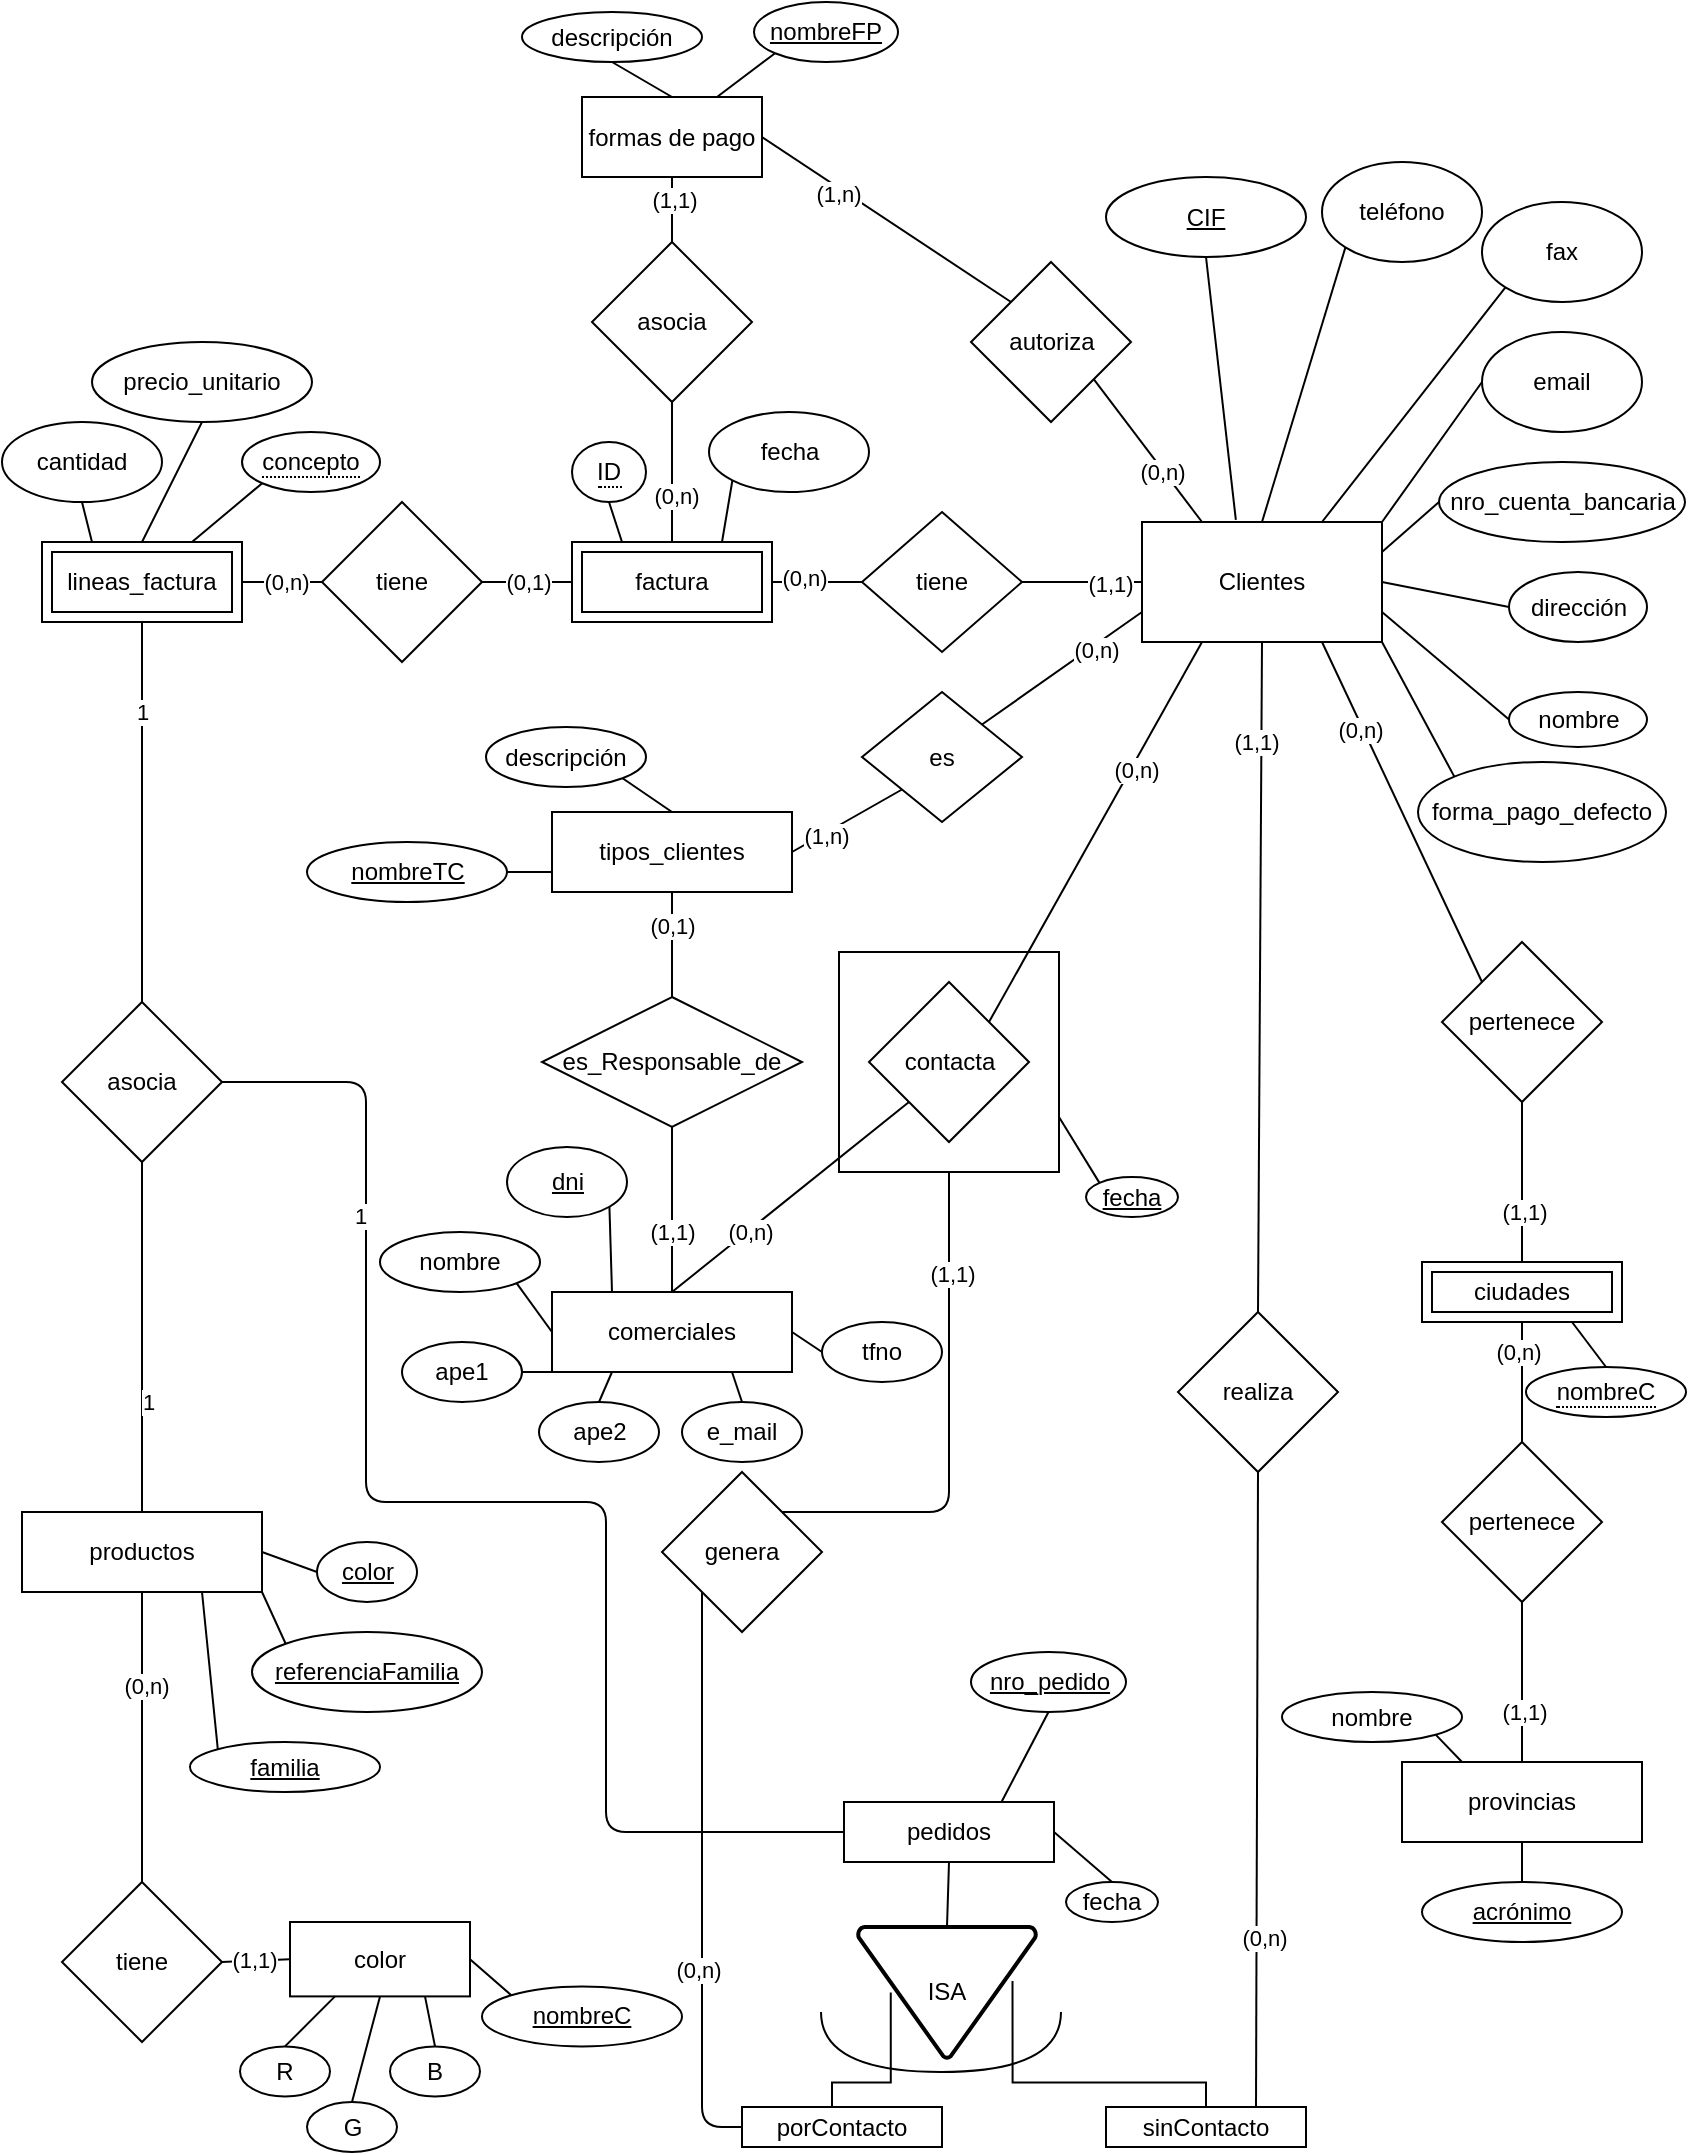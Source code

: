 <mxfile pages="2">
    <diagram id="R2lEEEUBdFMjLlhIrx00" name="Page-1">
        <mxGraphModel dx="339" dy="284" grid="1" gridSize="10" guides="1" tooltips="1" connect="1" arrows="1" fold="1" page="1" pageScale="1" pageWidth="850" pageHeight="1100" math="0" shadow="0" extFonts="Permanent Marker^https://fonts.googleapis.com/css?family=Permanent+Marker">
            <root>
                <mxCell id="0"/>
                <mxCell id="1" parent="0"/>
                <mxCell id="2" value="color" style="rounded=0;whiteSpace=wrap;html=1;" parent="1" vertex="1">
                    <mxGeometry x="152" y="970" width="90" height="37.2" as="geometry"/>
                </mxCell>
                <mxCell id="4" value="comerciales" style="rounded=0;whiteSpace=wrap;html=1;" parent="1" vertex="1">
                    <mxGeometry x="283" y="655" width="120" height="40" as="geometry"/>
                </mxCell>
                <mxCell id="5" value="productos" style="rounded=0;whiteSpace=wrap;html=1;" parent="1" vertex="1">
                    <mxGeometry x="18" y="765" width="120" height="40" as="geometry"/>
                </mxCell>
                <mxCell id="6" value="provincias" style="rounded=0;whiteSpace=wrap;html=1;" parent="1" vertex="1">
                    <mxGeometry x="708" y="890" width="120" height="40" as="geometry"/>
                </mxCell>
                <mxCell id="8" value="formas de pago" style="rounded=0;whiteSpace=wrap;html=1;" parent="1" vertex="1">
                    <mxGeometry x="298" y="57.5" width="90" height="40" as="geometry"/>
                </mxCell>
                <mxCell id="10" value="Clientes" style="rounded=0;whiteSpace=wrap;html=1;" parent="1" vertex="1">
                    <mxGeometry x="578" y="270" width="120" height="60" as="geometry"/>
                </mxCell>
                <mxCell id="11" value="teléfono&lt;span style=&quot;color: rgba(0, 0, 0, 0); font-family: monospace; font-size: 0px; text-align: start;&quot;&gt;%3CmxGraphModel%3E%3Croot%3E%3CmxCell%20id%3D%220%22%2F%3E%3CmxCell%20id%3D%221%22%20parent%3D%220%22%2F%3E%3CmxCell%20id%3D%222%22%20value%3D%22%22%20style%3D%22ellipse%3BwhiteSpace%3Dwrap%3Bhtml%3D1%3B%22%20vertex%3D%221%22%20parent%3D%221%22%3E%3CmxGeometry%20x%3D%22530%22%20y%3D%22220%22%20width%3D%22120%22%20height%3D%2280%22%20as%3D%22geometry%22%2F%3E%3C%2FmxCell%3E%3C%2Froot%3E%3C%2FmxGraphModel%3E&lt;/span&gt;&lt;span style=&quot;color: rgba(0, 0, 0, 0); font-family: monospace; font-size: 0px; text-align: start;&quot;&gt;%3CmxGraphModel%3E%3Croot%3E%3CmxCell%20id%3D%220%22%2F%3E%3CmxCell%20id%3D%221%22%20parent%3D%220%22%2F%3E%3CmxCell%20id%3D%222%22%20value%3D%22%22%20style%3D%22ellipse%3BwhiteSpace%3Dwrap%3Bhtml%3D1%3B%22%20vertex%3D%221%22%20parent%3D%221%22%3E%3CmxGeometry%20x%3D%22530%22%20y%3D%22220%22%20width%3D%22120%22%20height%3D%2280%22%20as%3D%22geometry%22%2F%3E%3C%2FmxCell%3E%3C%2Froot%3E%3C%2FmxGraphModel%3E&lt;/span&gt;" style="ellipse;whiteSpace=wrap;html=1;" parent="1" vertex="1">
                    <mxGeometry x="668" y="90" width="80" height="50" as="geometry"/>
                </mxCell>
                <mxCell id="12" value="dirección" style="ellipse;whiteSpace=wrap;html=1;" parent="1" vertex="1">
                    <mxGeometry x="761.5" y="295" width="69" height="35" as="geometry"/>
                </mxCell>
                <mxCell id="14" value="nombre" style="ellipse;whiteSpace=wrap;html=1;" parent="1" vertex="1">
                    <mxGeometry x="761.5" y="355" width="69" height="27.5" as="geometry"/>
                </mxCell>
                <mxCell id="16" value="email" style="ellipse;whiteSpace=wrap;html=1;" parent="1" vertex="1">
                    <mxGeometry x="748" y="175" width="80" height="50" as="geometry"/>
                </mxCell>
                <mxCell id="17" value="fax" style="ellipse;whiteSpace=wrap;html=1;" parent="1" vertex="1">
                    <mxGeometry x="748" y="110" width="80" height="50" as="geometry"/>
                </mxCell>
                <mxCell id="18" value="nro_cuenta_bancaria" style="ellipse;whiteSpace=wrap;html=1;" parent="1" vertex="1">
                    <mxGeometry x="726.5" y="240" width="123" height="40" as="geometry"/>
                </mxCell>
                <mxCell id="21" value="fecha" style="ellipse;whiteSpace=wrap;html=1;" parent="1" vertex="1">
                    <mxGeometry x="361.5" y="215" width="80" height="40" as="geometry"/>
                </mxCell>
                <mxCell id="22" value="tiene" style="rhombus;whiteSpace=wrap;html=1;" parent="1" vertex="1">
                    <mxGeometry x="438" y="265" width="80" height="70" as="geometry"/>
                </mxCell>
                <mxCell id="23" value="pertenece" style="rhombus;whiteSpace=wrap;html=1;" parent="1" vertex="1">
                    <mxGeometry x="728" y="480" width="80" height="80" as="geometry"/>
                </mxCell>
                <mxCell id="24" value="autoriza" style="rhombus;whiteSpace=wrap;html=1;" parent="1" vertex="1">
                    <mxGeometry x="492.5" y="140" width="80" height="80" as="geometry"/>
                </mxCell>
                <mxCell id="25" value="" style="endArrow=none;html=1;entryX=0.25;entryY=0;entryDx=0;entryDy=0;exitX=0.768;exitY=0.733;exitDx=0;exitDy=0;exitPerimeter=0;" parent="1" source="24" target="10" edge="1">
                    <mxGeometry width="50" height="50" relative="1" as="geometry">
                        <mxPoint x="558" y="390" as="sourcePoint"/>
                        <mxPoint x="608" y="340" as="targetPoint"/>
                    </mxGeometry>
                </mxCell>
                <mxCell id="33" value="(0,n)" style="edgeLabel;html=1;align=center;verticalAlign=middle;resizable=0;points=[];" parent="25" vertex="1" connectable="0">
                    <mxGeometry x="0.281" y="-1" relative="1" as="geometry">
                        <mxPoint as="offset"/>
                    </mxGeometry>
                </mxCell>
                <mxCell id="26" value="" style="endArrow=none;html=1;entryX=0.75;entryY=1;entryDx=0;entryDy=0;exitX=0;exitY=0;exitDx=0;exitDy=0;" parent="1" source="23" target="10" edge="1">
                    <mxGeometry width="50" height="50" relative="1" as="geometry">
                        <mxPoint x="598" y="390" as="sourcePoint"/>
                        <mxPoint x="648" y="340" as="targetPoint"/>
                    </mxGeometry>
                </mxCell>
                <mxCell id="35" value="(0,n)" style="edgeLabel;html=1;align=center;verticalAlign=middle;resizable=0;points=[];" parent="26" vertex="1" connectable="0">
                    <mxGeometry x="0.496" y="2" relative="1" as="geometry">
                        <mxPoint as="offset"/>
                    </mxGeometry>
                </mxCell>
                <mxCell id="27" value="" style="endArrow=none;html=1;entryX=0.5;entryY=1;entryDx=0;entryDy=0;exitX=0.5;exitY=0;exitDx=0;exitDy=0;" parent="1" source="132" target="23" edge="1">
                    <mxGeometry width="50" height="50" relative="1" as="geometry">
                        <mxPoint x="768" y="655" as="sourcePoint"/>
                        <mxPoint x="778" y="545" as="targetPoint"/>
                    </mxGeometry>
                </mxCell>
                <mxCell id="36" value="(1,1)" style="edgeLabel;html=1;align=center;verticalAlign=middle;resizable=0;points=[];" parent="27" vertex="1" connectable="0">
                    <mxGeometry x="-0.357" y="-1" relative="1" as="geometry">
                        <mxPoint as="offset"/>
                    </mxGeometry>
                </mxCell>
                <mxCell id="28" value="" style="endArrow=none;html=1;entryX=0;entryY=0;entryDx=0;entryDy=0;exitX=1;exitY=0.5;exitDx=0;exitDy=0;" parent="1" source="8" target="24" edge="1">
                    <mxGeometry width="50" height="50" relative="1" as="geometry">
                        <mxPoint x="442" y="72.5" as="sourcePoint"/>
                        <mxPoint x="474.5" y="92.5" as="targetPoint"/>
                    </mxGeometry>
                </mxCell>
                <mxCell id="34" value="(1,n)" style="edgeLabel;html=1;align=center;verticalAlign=middle;resizable=0;points=[];" parent="28" vertex="1" connectable="0">
                    <mxGeometry x="-0.371" y="-3" relative="1" as="geometry">
                        <mxPoint as="offset"/>
                    </mxGeometry>
                </mxCell>
                <mxCell id="29" value="" style="endArrow=none;html=1;entryX=0;entryY=0.5;entryDx=0;entryDy=0;exitX=1;exitY=0.5;exitDx=0;exitDy=0;" parent="1" source="22" target="10" edge="1">
                    <mxGeometry width="50" height="50" relative="1" as="geometry">
                        <mxPoint x="508" y="340.0" as="sourcePoint"/>
                        <mxPoint x="568" y="290" as="targetPoint"/>
                        <Array as="points"/>
                    </mxGeometry>
                </mxCell>
                <mxCell id="31" value="(1,1)" style="edgeLabel;html=1;align=center;verticalAlign=middle;resizable=0;points=[];" parent="29" vertex="1" connectable="0">
                    <mxGeometry x="0.467" y="-1" relative="1" as="geometry">
                        <mxPoint as="offset"/>
                    </mxGeometry>
                </mxCell>
                <mxCell id="30" value="" style="endArrow=none;html=1;entryX=0;entryY=0.5;entryDx=0;entryDy=0;exitX=1;exitY=0.5;exitDx=0;exitDy=0;" parent="1" source="178" target="22" edge="1">
                    <mxGeometry width="50" height="50" relative="1" as="geometry">
                        <mxPoint x="398.0" y="300" as="sourcePoint"/>
                        <mxPoint x="513" y="380" as="targetPoint"/>
                    </mxGeometry>
                </mxCell>
                <mxCell id="32" value="(0,n)" style="edgeLabel;html=1;align=center;verticalAlign=middle;resizable=0;points=[];" parent="30" vertex="1" connectable="0">
                    <mxGeometry x="-0.3" y="2" relative="1" as="geometry">
                        <mxPoint as="offset"/>
                    </mxGeometry>
                </mxCell>
                <mxCell id="37" value="lineas_factura" style="shape=ext;margin=3;double=1;whiteSpace=wrap;html=1;align=center;" parent="1" vertex="1">
                    <mxGeometry x="28" y="280" width="100" height="40" as="geometry"/>
                </mxCell>
                <mxCell id="38" value="cantidad" style="ellipse;whiteSpace=wrap;html=1;" parent="1" vertex="1">
                    <mxGeometry x="8" y="220" width="80" height="40" as="geometry"/>
                </mxCell>
                <mxCell id="39" value="precio_unitario" style="ellipse;whiteSpace=wrap;html=1;" parent="1" vertex="1">
                    <mxGeometry x="53" y="180" width="110" height="40" as="geometry"/>
                </mxCell>
                <mxCell id="42" value="tiene" style="rhombus;whiteSpace=wrap;html=1;" parent="1" vertex="1">
                    <mxGeometry x="168" y="260" width="80" height="80" as="geometry"/>
                </mxCell>
                <mxCell id="43" value="" style="endArrow=none;html=1;entryX=0;entryY=0.5;entryDx=0;entryDy=0;exitX=1;exitY=0.5;exitDx=0;exitDy=0;" parent="1" source="42" target="178" edge="1">
                    <mxGeometry width="50" height="50" relative="1" as="geometry">
                        <mxPoint x="188" y="370" as="sourcePoint"/>
                        <mxPoint x="278" y="300" as="targetPoint"/>
                    </mxGeometry>
                </mxCell>
                <mxCell id="45" value="(0,1)" style="edgeLabel;html=1;align=center;verticalAlign=middle;resizable=0;points=[];" parent="43" vertex="1" connectable="0">
                    <mxGeometry x="0.569" relative="1" as="geometry">
                        <mxPoint x="-13" as="offset"/>
                    </mxGeometry>
                </mxCell>
                <mxCell id="47" value="asocia" style="rhombus;whiteSpace=wrap;html=1;" parent="1" vertex="1">
                    <mxGeometry x="38" y="510" width="80" height="80" as="geometry"/>
                </mxCell>
                <mxCell id="48" value="" style="endArrow=none;html=1;entryX=0.5;entryY=1;entryDx=0;entryDy=0;exitX=0.5;exitY=0;exitDx=0;exitDy=0;" parent="1" source="5" target="47" edge="1">
                    <mxGeometry width="50" height="50" relative="1" as="geometry">
                        <mxPoint x="138" y="785" as="sourcePoint"/>
                        <mxPoint x="188" y="735" as="targetPoint"/>
                    </mxGeometry>
                </mxCell>
                <mxCell id="50" value="1" style="edgeLabel;html=1;align=center;verticalAlign=middle;resizable=0;points=[];" parent="48" vertex="1" connectable="0">
                    <mxGeometry x="-0.371" y="-3" relative="1" as="geometry">
                        <mxPoint as="offset"/>
                    </mxGeometry>
                </mxCell>
                <mxCell id="49" value="" style="endArrow=none;html=1;entryX=0.5;entryY=1;entryDx=0;entryDy=0;exitX=0.5;exitY=0;exitDx=0;exitDy=0;" parent="1" source="47" target="37" edge="1">
                    <mxGeometry width="50" height="50" relative="1" as="geometry">
                        <mxPoint x="88" y="540" as="sourcePoint"/>
                        <mxPoint x="88" y="470" as="targetPoint"/>
                    </mxGeometry>
                </mxCell>
                <mxCell id="51" value="1" style="edgeLabel;html=1;align=center;verticalAlign=middle;resizable=0;points=[];" parent="49" vertex="1" connectable="0">
                    <mxGeometry x="0.533" relative="1" as="geometry">
                        <mxPoint as="offset"/>
                    </mxGeometry>
                </mxCell>
                <mxCell id="53" value="nombreFP" style="ellipse;whiteSpace=wrap;html=1;align=center;fontStyle=4;" parent="1" vertex="1">
                    <mxGeometry x="384" y="10" width="72" height="30" as="geometry"/>
                </mxCell>
                <mxCell id="54" value="CIF" style="ellipse;whiteSpace=wrap;html=1;align=center;fontStyle=4;" parent="1" vertex="1">
                    <mxGeometry x="560" y="97.5" width="100" height="40" as="geometry"/>
                </mxCell>
                <mxCell id="56" value="descripción" style="ellipse;whiteSpace=wrap;html=1;" parent="1" vertex="1">
                    <mxGeometry x="268" y="15" width="90" height="25" as="geometry"/>
                </mxCell>
                <mxCell id="57" value="tipos_clientes" style="rounded=0;whiteSpace=wrap;html=1;" parent="1" vertex="1">
                    <mxGeometry x="283" y="415" width="120" height="40" as="geometry"/>
                </mxCell>
                <mxCell id="58" value="nombreTC" style="ellipse;whiteSpace=wrap;html=1;align=center;fontStyle=4;" parent="1" vertex="1">
                    <mxGeometry x="160.5" y="430" width="100" height="30" as="geometry"/>
                </mxCell>
                <mxCell id="59" value="descripción" style="ellipse;whiteSpace=wrap;html=1;" parent="1" vertex="1">
                    <mxGeometry x="250" y="372.5" width="80" height="30" as="geometry"/>
                </mxCell>
                <mxCell id="60" value="" style="endArrow=none;html=1;entryX=0;entryY=0.75;entryDx=0;entryDy=0;exitX=1;exitY=0;exitDx=0;exitDy=0;" parent="1" source="61" target="10" edge="1">
                    <mxGeometry width="50" height="50" relative="1" as="geometry">
                        <mxPoint x="478" y="360" as="sourcePoint"/>
                        <mxPoint x="428" y="390" as="targetPoint"/>
                    </mxGeometry>
                </mxCell>
                <mxCell id="63" value="(0,n)" style="edgeLabel;html=1;align=center;verticalAlign=middle;resizable=0;points=[];" parent="60" vertex="1" connectable="0">
                    <mxGeometry x="0.384" y="-2" relative="1" as="geometry">
                        <mxPoint as="offset"/>
                    </mxGeometry>
                </mxCell>
                <mxCell id="61" value="es" style="rhombus;whiteSpace=wrap;html=1;" parent="1" vertex="1">
                    <mxGeometry x="438" y="355" width="80" height="65" as="geometry"/>
                </mxCell>
                <mxCell id="62" value="" style="endArrow=none;html=1;entryX=0;entryY=1;entryDx=0;entryDy=0;exitX=1;exitY=0.5;exitDx=0;exitDy=0;" parent="1" source="57" target="61" edge="1">
                    <mxGeometry width="50" height="50" relative="1" as="geometry">
                        <mxPoint x="348" y="480" as="sourcePoint"/>
                        <mxPoint x="398" y="430" as="targetPoint"/>
                    </mxGeometry>
                </mxCell>
                <mxCell id="64" value="(1,n)" style="edgeLabel;html=1;align=center;verticalAlign=middle;resizable=0;points=[];" parent="62" vertex="1" connectable="0">
                    <mxGeometry x="-0.411" y="-1" relative="1" as="geometry">
                        <mxPoint as="offset"/>
                    </mxGeometry>
                </mxCell>
                <mxCell id="65" value="acrónimo" style="ellipse;whiteSpace=wrap;html=1;align=center;fontStyle=4;" parent="1" vertex="1">
                    <mxGeometry x="718" y="950" width="100" height="30" as="geometry"/>
                </mxCell>
                <mxCell id="66" value="nombre" style="ellipse;whiteSpace=wrap;html=1;" parent="1" vertex="1">
                    <mxGeometry x="648" y="855" width="90" height="25" as="geometry"/>
                </mxCell>
                <mxCell id="68" value="nombreC" style="ellipse;whiteSpace=wrap;html=1;align=center;fontStyle=4;" parent="1" vertex="1">
                    <mxGeometry x="248" y="1002.2" width="100" height="30" as="geometry"/>
                </mxCell>
                <mxCell id="69" value="R" style="ellipse;whiteSpace=wrap;html=1;" parent="1" vertex="1">
                    <mxGeometry x="127" y="1032.2" width="45" height="25" as="geometry"/>
                </mxCell>
                <mxCell id="71" value="G" style="ellipse;whiteSpace=wrap;html=1;" parent="1" vertex="1">
                    <mxGeometry x="160.5" y="1060" width="45" height="25" as="geometry"/>
                </mxCell>
                <mxCell id="72" value="B" style="ellipse;whiteSpace=wrap;html=1;" parent="1" vertex="1">
                    <mxGeometry x="202" y="1032.2" width="45" height="25" as="geometry"/>
                </mxCell>
                <mxCell id="74" value="tiene" style="rhombus;whiteSpace=wrap;html=1;" parent="1" vertex="1">
                    <mxGeometry x="38" y="950" width="80" height="80" as="geometry"/>
                </mxCell>
                <mxCell id="75" value="" style="endArrow=none;html=1;entryX=0.5;entryY=1;entryDx=0;entryDy=0;exitX=0.5;exitY=0;exitDx=0;exitDy=0;" parent="1" source="74" target="5" edge="1">
                    <mxGeometry width="50" height="50" relative="1" as="geometry">
                        <mxPoint x="108" y="875" as="sourcePoint"/>
                        <mxPoint x="158" y="825" as="targetPoint"/>
                    </mxGeometry>
                </mxCell>
                <mxCell id="78" value="(0,n)" style="edgeLabel;html=1;align=center;verticalAlign=middle;resizable=0;points=[];" parent="75" vertex="1" connectable="0">
                    <mxGeometry x="0.362" y="-2" relative="1" as="geometry">
                        <mxPoint as="offset"/>
                    </mxGeometry>
                </mxCell>
                <mxCell id="76" value="" style="endArrow=none;html=1;entryX=1;entryY=0.5;entryDx=0;entryDy=0;exitX=0;exitY=0.5;exitDx=0;exitDy=0;" parent="1" source="2" target="74" edge="1">
                    <mxGeometry width="50" height="50" relative="1" as="geometry">
                        <mxPoint x="158" y="1050" as="sourcePoint"/>
                        <mxPoint x="208" y="1000" as="targetPoint"/>
                    </mxGeometry>
                </mxCell>
                <mxCell id="77" value="(1,1)" style="edgeLabel;html=1;align=center;verticalAlign=middle;resizable=0;points=[];" parent="76" vertex="1" connectable="0">
                    <mxGeometry x="-0.44" y="-2" relative="1" as="geometry">
                        <mxPoint x="-9" y="2" as="offset"/>
                    </mxGeometry>
                </mxCell>
                <mxCell id="79" value="referenciaFamilia" style="ellipse;whiteSpace=wrap;html=1;align=center;fontStyle=4;" parent="1" vertex="1">
                    <mxGeometry x="133" y="825" width="115" height="40" as="geometry"/>
                </mxCell>
                <mxCell id="80" value="pertenece" style="rhombus;whiteSpace=wrap;html=1;" parent="1" vertex="1">
                    <mxGeometry x="728" y="730" width="80" height="80" as="geometry"/>
                </mxCell>
                <mxCell id="81" value="" style="endArrow=none;html=1;entryX=0.5;entryY=1;entryDx=0;entryDy=0;exitX=0.5;exitY=0;exitDx=0;exitDy=0;" parent="1" source="80" target="132" edge="1">
                    <mxGeometry width="50" height="50" relative="1" as="geometry">
                        <mxPoint x="843" y="700.0" as="sourcePoint"/>
                        <mxPoint x="768" y="680" as="targetPoint"/>
                    </mxGeometry>
                </mxCell>
                <mxCell id="82" value="(0,n)" style="edgeLabel;html=1;align=center;verticalAlign=middle;resizable=0;points=[];" parent="81" vertex="1" connectable="0">
                    <mxGeometry x="0.496" y="2" relative="1" as="geometry">
                        <mxPoint as="offset"/>
                    </mxGeometry>
                </mxCell>
                <mxCell id="83" value="" style="endArrow=none;html=1;entryX=0.5;entryY=1;entryDx=0;entryDy=0;" parent="1" source="6" target="80" edge="1">
                    <mxGeometry width="50" height="50" relative="1" as="geometry">
                        <mxPoint x="768" y="870" as="sourcePoint"/>
                        <mxPoint x="832.17" y="705" as="targetPoint"/>
                    </mxGeometry>
                </mxCell>
                <mxCell id="84" value="(1,1)" style="edgeLabel;html=1;align=center;verticalAlign=middle;resizable=0;points=[];" parent="83" vertex="1" connectable="0">
                    <mxGeometry x="-0.357" y="-1" relative="1" as="geometry">
                        <mxPoint as="offset"/>
                    </mxGeometry>
                </mxCell>
                <mxCell id="88" value="familia" style="ellipse;whiteSpace=wrap;html=1;align=center;fontStyle=4;" parent="1" vertex="1">
                    <mxGeometry x="102" y="880" width="95" height="25" as="geometry"/>
                </mxCell>
                <mxCell id="89" value="color" style="ellipse;whiteSpace=wrap;html=1;align=center;fontStyle=4;" parent="1" vertex="1">
                    <mxGeometry x="165.5" y="780" width="50" height="30" as="geometry"/>
                </mxCell>
                <mxCell id="92" value="contacta" style="rhombus;whiteSpace=wrap;html=1;" parent="1" vertex="1">
                    <mxGeometry x="441.5" y="500" width="80" height="80" as="geometry"/>
                </mxCell>
                <mxCell id="93" value="" style="endArrow=none;html=1;entryX=0.25;entryY=1;entryDx=0;entryDy=0;exitX=1;exitY=0;exitDx=0;exitDy=0;" parent="1" source="92" target="10" edge="1">
                    <mxGeometry width="50" height="50" relative="1" as="geometry">
                        <mxPoint x="568" y="420" as="sourcePoint"/>
                        <mxPoint x="548" y="480" as="targetPoint"/>
                    </mxGeometry>
                </mxCell>
                <mxCell id="97" value="(0,n)" style="edgeLabel;html=1;align=center;verticalAlign=middle;resizable=0;points=[];" parent="93" vertex="1" connectable="0">
                    <mxGeometry x="0.334" y="-2" relative="1" as="geometry">
                        <mxPoint as="offset"/>
                    </mxGeometry>
                </mxCell>
                <mxCell id="96" value="" style="endArrow=none;html=1;entryX=0;entryY=1;entryDx=0;entryDy=0;exitX=0.5;exitY=0;exitDx=0;exitDy=0;" parent="1" source="4" target="92" edge="1">
                    <mxGeometry width="50" height="50" relative="1" as="geometry">
                        <mxPoint x="398" y="770" as="sourcePoint"/>
                        <mxPoint x="433" y="720" as="targetPoint"/>
                    </mxGeometry>
                </mxCell>
                <mxCell id="99" value="(0,n)" style="edgeLabel;html=1;align=center;verticalAlign=middle;resizable=0;points=[];" parent="96" vertex="1" connectable="0">
                    <mxGeometry x="-0.357" y="-2" relative="1" as="geometry">
                        <mxPoint x="-1" y="-1" as="offset"/>
                    </mxGeometry>
                </mxCell>
                <mxCell id="100" value="dni" style="ellipse;whiteSpace=wrap;html=1;align=center;fontStyle=4;" parent="1" vertex="1">
                    <mxGeometry x="260.5" y="582.5" width="60" height="35" as="geometry"/>
                </mxCell>
                <mxCell id="103" value="ape1" style="ellipse;whiteSpace=wrap;html=1;" parent="1" vertex="1">
                    <mxGeometry x="208" y="680" width="60" height="30" as="geometry"/>
                </mxCell>
                <mxCell id="104" value="nombre" style="ellipse;whiteSpace=wrap;html=1;" parent="1" vertex="1">
                    <mxGeometry x="197" y="625" width="80" height="30" as="geometry"/>
                </mxCell>
                <mxCell id="105" value="ape2" style="ellipse;whiteSpace=wrap;html=1;" parent="1" vertex="1">
                    <mxGeometry x="276.5" y="710" width="60" height="30" as="geometry"/>
                </mxCell>
                <mxCell id="106" value="tfno" style="ellipse;whiteSpace=wrap;html=1;" parent="1" vertex="1">
                    <mxGeometry x="418" y="670" width="60" height="30" as="geometry"/>
                </mxCell>
                <mxCell id="108" value="e_mail" style="ellipse;whiteSpace=wrap;html=1;" parent="1" vertex="1">
                    <mxGeometry x="348" y="710" width="60" height="30" as="geometry"/>
                </mxCell>
                <mxCell id="113" value="es_Responsable_de" style="rhombus;whiteSpace=wrap;html=1;" parent="1" vertex="1">
                    <mxGeometry x="278" y="507.5" width="130" height="65" as="geometry"/>
                </mxCell>
                <mxCell id="114" value="" style="endArrow=none;html=1;entryX=0.5;entryY=1;entryDx=0;entryDy=0;exitX=0.5;exitY=0;exitDx=0;exitDy=0;" parent="1" source="113" target="57" edge="1">
                    <mxGeometry width="50" height="50" relative="1" as="geometry">
                        <mxPoint x="448" y="530" as="sourcePoint"/>
                        <mxPoint x="498" y="480" as="targetPoint"/>
                    </mxGeometry>
                </mxCell>
                <mxCell id="116" value="(0,1)" style="edgeLabel;html=1;align=center;verticalAlign=middle;resizable=0;points=[];" parent="114" vertex="1" connectable="0">
                    <mxGeometry x="0.378" relative="1" as="geometry">
                        <mxPoint as="offset"/>
                    </mxGeometry>
                </mxCell>
                <mxCell id="115" value="" style="endArrow=none;html=1;entryX=0.5;entryY=1;entryDx=0;entryDy=0;exitX=0.5;exitY=0;exitDx=0;exitDy=0;" parent="1" source="4" target="113" edge="1">
                    <mxGeometry width="50" height="50" relative="1" as="geometry">
                        <mxPoint x="373" y="517.5" as="sourcePoint"/>
                        <mxPoint x="373" y="470.0" as="targetPoint"/>
                    </mxGeometry>
                </mxCell>
                <mxCell id="117" value="(1,1)" style="edgeLabel;html=1;align=center;verticalAlign=middle;resizable=0;points=[];" parent="115" vertex="1" connectable="0">
                    <mxGeometry x="-0.467" y="-1" relative="1" as="geometry">
                        <mxPoint x="-1" y="-8" as="offset"/>
                    </mxGeometry>
                </mxCell>
                <mxCell id="118" value="pedidos" style="rounded=0;whiteSpace=wrap;html=1;" parent="1" vertex="1">
                    <mxGeometry x="429" y="910" width="105" height="30" as="geometry"/>
                </mxCell>
                <mxCell id="119" value="ISA" style="strokeWidth=2;html=1;shape=mxgraph.flowchart.merge_or_storage;whiteSpace=wrap;" parent="1" vertex="1">
                    <mxGeometry x="436" y="972.5" width="89" height="65.5" as="geometry"/>
                </mxCell>
                <mxCell id="120" value="porContacto" style="rounded=0;whiteSpace=wrap;html=1;" parent="1" vertex="1">
                    <mxGeometry x="378" y="1062.5" width="100" height="20" as="geometry"/>
                </mxCell>
                <mxCell id="121" value="sinContacto" style="rounded=0;whiteSpace=wrap;html=1;" parent="1" vertex="1">
                    <mxGeometry x="560" y="1062.5" width="100" height="20" as="geometry"/>
                </mxCell>
                <mxCell id="122" value="" style="endArrow=none;html=1;rounded=0;fontSize=12;startSize=8;endSize=8;entryX=0.184;entryY=0.5;entryDx=0;entryDy=0;entryPerimeter=0;exitX=0.45;exitY=0;exitDx=0;exitDy=0;exitPerimeter=0;edgeStyle=orthogonalEdgeStyle;" parent="1" source="120" target="119" edge="1">
                    <mxGeometry width="50" height="50" relative="1" as="geometry">
                        <mxPoint x="900" y="972.5" as="sourcePoint"/>
                        <mxPoint x="950" y="922.5" as="targetPoint"/>
                    </mxGeometry>
                </mxCell>
                <mxCell id="123" value="" style="endArrow=none;html=1;rounded=0;fontSize=12;startSize=8;endSize=8;exitX=0.5;exitY=0;exitDx=0;exitDy=0;entryX=0.868;entryY=0.412;entryDx=0;entryDy=0;entryPerimeter=0;edgeStyle=orthogonalEdgeStyle;" parent="1" source="121" target="119" edge="1">
                    <mxGeometry width="50" height="50" relative="1" as="geometry">
                        <mxPoint x="900" y="972.5" as="sourcePoint"/>
                        <mxPoint x="520" y="1002.5" as="targetPoint"/>
                    </mxGeometry>
                </mxCell>
                <mxCell id="126" value="" style="shape=requiredInterface;html=1;verticalLabelPosition=bottom;sketch=0;rotation=90;" parent="1" vertex="1">
                    <mxGeometry x="462.5" y="970" width="30" height="120" as="geometry"/>
                </mxCell>
                <mxCell id="127" value="" style="endArrow=none;html=1;entryX=0.5;entryY=1;entryDx=0;entryDy=0;exitX=0.5;exitY=0;exitDx=0;exitDy=0;exitPerimeter=0;" parent="1" source="119" target="118" edge="1">
                    <mxGeometry width="50" height="50" relative="1" as="geometry">
                        <mxPoint x="446" y="1020" as="sourcePoint"/>
                        <mxPoint x="496" y="970" as="targetPoint"/>
                    </mxGeometry>
                </mxCell>
                <mxCell id="129" value="nro_pedido" style="ellipse;whiteSpace=wrap;html=1;align=center;fontStyle=4;" parent="1" vertex="1">
                    <mxGeometry x="492.5" y="835" width="77.5" height="30" as="geometry"/>
                </mxCell>
                <mxCell id="130" value="fecha" style="ellipse;whiteSpace=wrap;html=1;" parent="1" vertex="1">
                    <mxGeometry x="540" y="950" width="46" height="20" as="geometry"/>
                </mxCell>
                <mxCell id="132" value="ciudades" style="shape=ext;margin=3;double=1;whiteSpace=wrap;html=1;align=center;" parent="1" vertex="1">
                    <mxGeometry x="718" y="640" width="100" height="30" as="geometry"/>
                </mxCell>
                <mxCell id="133" value="productos" style="rounded=0;whiteSpace=wrap;html=1;" parent="1" vertex="1">
                    <mxGeometry x="18" y="765" width="120" height="40" as="geometry"/>
                </mxCell>
                <mxCell id="135" value="lineas_factura" style="shape=ext;margin=3;double=1;whiteSpace=wrap;html=1;align=center;" parent="1" vertex="1">
                    <mxGeometry x="28" y="280" width="100" height="40" as="geometry"/>
                </mxCell>
                <mxCell id="136" value="productos" style="rounded=0;whiteSpace=wrap;html=1;" parent="1" vertex="1">
                    <mxGeometry x="18" y="765" width="120" height="40" as="geometry"/>
                </mxCell>
                <mxCell id="137" value="" style="whiteSpace=wrap;html=1;aspect=fixed;fillColor=none;" parent="1" vertex="1">
                    <mxGeometry x="426.5" y="485" width="110" height="110" as="geometry"/>
                </mxCell>
                <mxCell id="138" value="" style="endArrow=none;html=1;entryX=0.5;entryY=1;entryDx=0;entryDy=0;exitX=1;exitY=0;exitDx=0;exitDy=0;edgeStyle=orthogonalEdgeStyle;" parent="1" source="141" target="137" edge="1">
                    <mxGeometry width="50" height="50" relative="1" as="geometry">
                        <mxPoint x="450" y="720" as="sourcePoint"/>
                        <mxPoint x="500" y="670" as="targetPoint"/>
                    </mxGeometry>
                </mxCell>
                <mxCell id="143" value="(1,1)" style="edgeLabel;html=1;align=center;verticalAlign=middle;resizable=0;points=[];" parent="138" vertex="1" connectable="0">
                    <mxGeometry x="0.597" y="-1" relative="1" as="geometry">
                        <mxPoint as="offset"/>
                    </mxGeometry>
                </mxCell>
                <mxCell id="141" value="genera" style="rhombus;whiteSpace=wrap;html=1;fillColor=none;" parent="1" vertex="1">
                    <mxGeometry x="338" y="745" width="80" height="80" as="geometry"/>
                </mxCell>
                <mxCell id="142" value="" style="endArrow=none;html=1;entryX=0;entryY=1;entryDx=0;entryDy=0;exitX=0;exitY=0.5;exitDx=0;exitDy=0;edgeStyle=elbowEdgeStyle;" parent="1" source="120" target="141" edge="1">
                    <mxGeometry width="50" height="50" relative="1" as="geometry">
                        <mxPoint x="280" y="920" as="sourcePoint"/>
                        <mxPoint x="330" y="870" as="targetPoint"/>
                        <Array as="points">
                            <mxPoint x="358" y="880"/>
                        </Array>
                    </mxGeometry>
                </mxCell>
                <mxCell id="144" value="(0,n)" style="edgeLabel;html=1;align=center;verticalAlign=middle;resizable=0;points=[];" parent="142" vertex="1" connectable="0">
                    <mxGeometry x="-0.313" y="2" relative="1" as="geometry">
                        <mxPoint as="offset"/>
                    </mxGeometry>
                </mxCell>
                <mxCell id="147" value="" style="endArrow=none;html=1;exitX=0.75;exitY=0;exitDx=0;exitDy=0;entryX=0.5;entryY=1;entryDx=0;entryDy=0;" parent="1" source="121" target="148" edge="1">
                    <mxGeometry width="50" height="50" relative="1" as="geometry">
                        <mxPoint x="590" y="940" as="sourcePoint"/>
                        <mxPoint x="635" y="680" as="targetPoint"/>
                    </mxGeometry>
                </mxCell>
                <mxCell id="150" value="(0,n)" style="edgeLabel;html=1;align=center;verticalAlign=middle;resizable=0;points=[];" parent="147" vertex="1" connectable="0">
                    <mxGeometry x="-0.463" y="-3" relative="1" as="geometry">
                        <mxPoint as="offset"/>
                    </mxGeometry>
                </mxCell>
                <mxCell id="148" value="realiza" style="rhombus;whiteSpace=wrap;html=1;" parent="1" vertex="1">
                    <mxGeometry x="596" y="665" width="80" height="80" as="geometry"/>
                </mxCell>
                <mxCell id="149" value="" style="endArrow=none;html=1;entryX=0.5;entryY=1;entryDx=0;entryDy=0;exitX=0.5;exitY=0;exitDx=0;exitDy=0;" parent="1" source="148" target="10" edge="1">
                    <mxGeometry width="50" height="50" relative="1" as="geometry">
                        <mxPoint x="590" y="610" as="sourcePoint"/>
                        <mxPoint x="640" y="560" as="targetPoint"/>
                    </mxGeometry>
                </mxCell>
                <mxCell id="151" value="(1,1)" style="edgeLabel;html=1;align=center;verticalAlign=middle;resizable=0;points=[];" parent="149" vertex="1" connectable="0">
                    <mxGeometry x="0.705" y="3" relative="1" as="geometry">
                        <mxPoint as="offset"/>
                    </mxGeometry>
                </mxCell>
                <mxCell id="173" value="" style="endArrow=none;html=1;entryX=1;entryY=0.5;entryDx=0;entryDy=0;exitX=0;exitY=0.5;exitDx=0;exitDy=0;" parent="1" source="118" target="47" edge="1">
                    <mxGeometry width="50" height="50" relative="1" as="geometry">
                        <mxPoint x="210" y="780" as="sourcePoint"/>
                        <mxPoint x="260" y="730" as="targetPoint"/>
                        <Array as="points">
                            <mxPoint x="310" y="925"/>
                            <mxPoint x="310" y="760"/>
                            <mxPoint x="190" y="760"/>
                            <mxPoint x="190" y="650"/>
                            <mxPoint x="190" y="550"/>
                        </Array>
                    </mxGeometry>
                </mxCell>
                <mxCell id="175" value="1" style="edgeLabel;html=1;align=center;verticalAlign=middle;resizable=0;points=[];" parent="173" vertex="1" connectable="0">
                    <mxGeometry x="0.594" y="3" relative="1" as="geometry">
                        <mxPoint y="-1" as="offset"/>
                    </mxGeometry>
                </mxCell>
                <mxCell id="176" value="" style="endArrow=none;html=1;entryX=0;entryY=0.5;entryDx=0;entryDy=0;exitX=1;exitY=0.5;exitDx=0;exitDy=0;" parent="1" source="135" target="42" edge="1">
                    <mxGeometry width="50" height="50" relative="1" as="geometry">
                        <mxPoint x="100" y="420" as="sourcePoint"/>
                        <mxPoint x="150" y="370" as="targetPoint"/>
                    </mxGeometry>
                </mxCell>
                <mxCell id="185" value="(0,n)" style="edgeLabel;html=1;align=center;verticalAlign=middle;resizable=0;points=[];" vertex="1" connectable="0" parent="176">
                    <mxGeometry x="-0.42" relative="1" as="geometry">
                        <mxPoint x="10" as="offset"/>
                    </mxGeometry>
                </mxCell>
                <mxCell id="178" value="factura" style="shape=ext;margin=3;double=1;whiteSpace=wrap;html=1;align=center;" parent="1" vertex="1">
                    <mxGeometry x="293" y="280" width="100" height="40" as="geometry"/>
                </mxCell>
                <mxCell id="180" value="&lt;span style=&quot;border-bottom: 1px dotted&quot;&gt;ID&lt;/span&gt;" style="ellipse;whiteSpace=wrap;html=1;align=center;fillColor=none;" parent="1" vertex="1">
                    <mxGeometry x="293" y="230" width="37" height="30" as="geometry"/>
                </mxCell>
                <mxCell id="181" value="&lt;span style=&quot;border-bottom: 1px dotted&quot;&gt;concepto&lt;/span&gt;" style="ellipse;whiteSpace=wrap;html=1;align=center;fillColor=none;" parent="1" vertex="1">
                    <mxGeometry x="128" y="225" width="69" height="30" as="geometry"/>
                </mxCell>
                <mxCell id="182" value="&lt;span style=&quot;border-bottom: 1px dotted&quot;&gt;nombreC&lt;/span&gt;" style="ellipse;whiteSpace=wrap;html=1;align=center;fillColor=none;" parent="1" vertex="1">
                    <mxGeometry x="770" y="692.5" width="80" height="25" as="geometry"/>
                </mxCell>
                <mxCell id="183" value="fecha" style="ellipse;whiteSpace=wrap;html=1;align=center;fontStyle=4;" parent="1" vertex="1">
                    <mxGeometry x="550" y="597.5" width="46" height="20" as="geometry"/>
                </mxCell>
                <mxCell id="184" value="" style="endArrow=none;html=1;entryX=0;entryY=0;entryDx=0;entryDy=0;exitX=1;exitY=0.75;exitDx=0;exitDy=0;" parent="1" source="137" target="183" edge="1">
                    <mxGeometry width="50" height="50" relative="1" as="geometry">
                        <mxPoint x="530" y="610" as="sourcePoint"/>
                        <mxPoint x="580" y="560" as="targetPoint"/>
                    </mxGeometry>
                </mxCell>
                <mxCell id="6AvoWeZvrK1rUHbaaNht-184" value="" style="endArrow=none;html=1;entryX=0;entryY=0;entryDx=0;entryDy=0;exitX=1;exitY=0.5;exitDx=0;exitDy=0;" parent="1" source="2" target="68" edge="1">
                    <mxGeometry width="50" height="50" relative="1" as="geometry">
                        <mxPoint x="239" y="912.2" as="sourcePoint"/>
                        <mxPoint x="289" y="862.2" as="targetPoint"/>
                    </mxGeometry>
                </mxCell>
                <mxCell id="6AvoWeZvrK1rUHbaaNht-185" value="" style="endArrow=none;html=1;entryX=0.5;entryY=1;entryDx=0;entryDy=0;exitX=0.25;exitY=0;exitDx=0;exitDy=0;" parent="1" source="135" target="38" edge="1">
                    <mxGeometry width="50" height="50" relative="1" as="geometry">
                        <mxPoint x="130" y="330" as="sourcePoint"/>
                        <mxPoint x="180" y="280" as="targetPoint"/>
                    </mxGeometry>
                </mxCell>
                <mxCell id="6AvoWeZvrK1rUHbaaNht-186" value="" style="endArrow=none;html=1;entryX=0.5;entryY=1;entryDx=0;entryDy=0;exitX=0.5;exitY=0;exitDx=0;exitDy=0;" parent="1" source="135" target="39" edge="1">
                    <mxGeometry width="50" height="50" relative="1" as="geometry">
                        <mxPoint x="140" y="310" as="sourcePoint"/>
                        <mxPoint x="190" y="260" as="targetPoint"/>
                    </mxGeometry>
                </mxCell>
                <mxCell id="6AvoWeZvrK1rUHbaaNht-187" value="" style="endArrow=none;html=1;entryX=0;entryY=1;entryDx=0;entryDy=0;exitX=0.75;exitY=0;exitDx=0;exitDy=0;" parent="1" source="135" target="181" edge="1">
                    <mxGeometry width="50" height="50" relative="1" as="geometry">
                        <mxPoint x="88" y="290.0" as="sourcePoint"/>
                        <mxPoint x="118" y="230" as="targetPoint"/>
                    </mxGeometry>
                </mxCell>
                <mxCell id="6AvoWeZvrK1rUHbaaNht-188" value="" style="endArrow=none;html=1;entryX=1;entryY=1;entryDx=0;entryDy=0;exitX=0.5;exitY=0;exitDx=0;exitDy=0;" parent="1" source="57" target="59" edge="1">
                    <mxGeometry width="50" height="50" relative="1" as="geometry">
                        <mxPoint x="190" y="430" as="sourcePoint"/>
                        <mxPoint x="240" y="380" as="targetPoint"/>
                    </mxGeometry>
                </mxCell>
                <mxCell id="6AvoWeZvrK1rUHbaaNht-189" value="" style="endArrow=none;html=1;entryX=1;entryY=0.5;entryDx=0;entryDy=0;exitX=0;exitY=0.75;exitDx=0;exitDy=0;" parent="1" source="57" target="58" edge="1">
                    <mxGeometry width="50" height="50" relative="1" as="geometry">
                        <mxPoint x="220" y="540" as="sourcePoint"/>
                        <mxPoint x="270" y="490" as="targetPoint"/>
                    </mxGeometry>
                </mxCell>
                <mxCell id="6AvoWeZvrK1rUHbaaNht-190" value="" style="endArrow=none;html=1;entryX=0.5;entryY=1;entryDx=0;entryDy=0;exitX=0.25;exitY=0;exitDx=0;exitDy=0;" parent="1" source="178" target="180" edge="1">
                    <mxGeometry width="50" height="50" relative="1" as="geometry">
                        <mxPoint x="350" y="260" as="sourcePoint"/>
                        <mxPoint x="330" y="320" as="targetPoint"/>
                    </mxGeometry>
                </mxCell>
                <mxCell id="6AvoWeZvrK1rUHbaaNht-191" value="" style="endArrow=none;html=1;entryX=0;entryY=1;entryDx=0;entryDy=0;exitX=0.75;exitY=0;exitDx=0;exitDy=0;" parent="1" source="178" target="21" edge="1">
                    <mxGeometry width="50" height="50" relative="1" as="geometry">
                        <mxPoint x="440" y="330" as="sourcePoint"/>
                        <mxPoint x="490" y="280" as="targetPoint"/>
                    </mxGeometry>
                </mxCell>
                <mxCell id="6AvoWeZvrK1rUHbaaNht-192" value="" style="endArrow=none;html=1;entryX=0.5;entryY=1;entryDx=0;entryDy=0;exitX=0.5;exitY=0;exitDx=0;exitDy=0;" parent="1" source="8" target="56" edge="1">
                    <mxGeometry width="50" height="50" relative="1" as="geometry">
                        <mxPoint x="412" y="122.5" as="sourcePoint"/>
                        <mxPoint x="462" y="72.5" as="targetPoint"/>
                    </mxGeometry>
                </mxCell>
                <mxCell id="6AvoWeZvrK1rUHbaaNht-193" value="" style="endArrow=none;html=1;entryX=0;entryY=1;entryDx=0;entryDy=0;exitX=0.75;exitY=0;exitDx=0;exitDy=0;" parent="1" source="8" target="53" edge="1">
                    <mxGeometry width="50" height="50" relative="1" as="geometry">
                        <mxPoint x="382" y="102.5" as="sourcePoint"/>
                        <mxPoint x="432" y="52.5" as="targetPoint"/>
                    </mxGeometry>
                </mxCell>
                <mxCell id="6AvoWeZvrK1rUHbaaNht-194" value="" style="endArrow=none;html=1;entryX=0;entryY=1;entryDx=0;entryDy=0;exitX=0.5;exitY=0;exitDx=0;exitDy=0;" parent="1" source="10" target="11" edge="1">
                    <mxGeometry width="50" height="50" relative="1" as="geometry">
                        <mxPoint x="620" y="220" as="sourcePoint"/>
                        <mxPoint x="670" y="170" as="targetPoint"/>
                    </mxGeometry>
                </mxCell>
                <mxCell id="6AvoWeZvrK1rUHbaaNht-195" value="" style="endArrow=none;html=1;entryX=0.5;entryY=1;entryDx=0;entryDy=0;exitX=0.391;exitY=-0.018;exitDx=0;exitDy=0;exitPerimeter=0;" parent="1" source="10" target="54" edge="1">
                    <mxGeometry width="50" height="50" relative="1" as="geometry">
                        <mxPoint x="655.459" y="280.0" as="sourcePoint"/>
                        <mxPoint x="689.618" y="142.616" as="targetPoint"/>
                    </mxGeometry>
                </mxCell>
                <mxCell id="6AvoWeZvrK1rUHbaaNht-196" value="" style="endArrow=none;html=1;entryX=0;entryY=1;entryDx=0;entryDy=0;exitX=0.75;exitY=0;exitDx=0;exitDy=0;" parent="1" source="10" target="17" edge="1">
                    <mxGeometry width="50" height="50" relative="1" as="geometry">
                        <mxPoint x="680" y="240" as="sourcePoint"/>
                        <mxPoint x="730" y="190" as="targetPoint"/>
                    </mxGeometry>
                </mxCell>
                <mxCell id="6AvoWeZvrK1rUHbaaNht-197" value="" style="endArrow=none;html=1;entryX=0;entryY=0.5;entryDx=0;entryDy=0;exitX=1;exitY=0;exitDx=0;exitDy=0;" parent="1" source="10" target="16" edge="1">
                    <mxGeometry width="50" height="50" relative="1" as="geometry">
                        <mxPoint x="670" y="290" as="sourcePoint"/>
                        <mxPoint x="720" y="240" as="targetPoint"/>
                    </mxGeometry>
                </mxCell>
                <mxCell id="6AvoWeZvrK1rUHbaaNht-198" value="" style="endArrow=none;html=1;entryX=0;entryY=0.5;entryDx=0;entryDy=0;exitX=1;exitY=0.25;exitDx=0;exitDy=0;" parent="1" source="10" target="18" edge="1">
                    <mxGeometry width="50" height="50" relative="1" as="geometry">
                        <mxPoint x="740" y="340" as="sourcePoint"/>
                        <mxPoint x="790" y="290" as="targetPoint"/>
                    </mxGeometry>
                </mxCell>
                <mxCell id="6AvoWeZvrK1rUHbaaNht-199" value="" style="endArrow=none;html=1;entryX=0;entryY=0.5;entryDx=0;entryDy=0;exitX=1;exitY=0.5;exitDx=0;exitDy=0;" parent="1" source="10" target="12" edge="1">
                    <mxGeometry width="50" height="50" relative="1" as="geometry">
                        <mxPoint x="710" y="400" as="sourcePoint"/>
                        <mxPoint x="760" y="350" as="targetPoint"/>
                    </mxGeometry>
                </mxCell>
                <mxCell id="6AvoWeZvrK1rUHbaaNht-200" value="" style="endArrow=none;html=1;entryX=0;entryY=0.5;entryDx=0;entryDy=0;exitX=1;exitY=0.75;exitDx=0;exitDy=0;" parent="1" source="10" target="14" edge="1">
                    <mxGeometry width="50" height="50" relative="1" as="geometry">
                        <mxPoint x="710" y="410" as="sourcePoint"/>
                        <mxPoint x="760" y="360" as="targetPoint"/>
                    </mxGeometry>
                </mxCell>
                <mxCell id="6AvoWeZvrK1rUHbaaNht-201" value="" style="endArrow=none;html=1;entryX=0.75;entryY=1;entryDx=0;entryDy=0;exitX=0;exitY=0;exitDx=0;exitDy=0;" parent="1" source="88" target="136" edge="1">
                    <mxGeometry width="50" height="50" relative="1" as="geometry">
                        <mxPoint x="60" y="900" as="sourcePoint"/>
                        <mxPoint x="110" y="850" as="targetPoint"/>
                    </mxGeometry>
                </mxCell>
                <mxCell id="6AvoWeZvrK1rUHbaaNht-202" value="" style="endArrow=none;html=1;entryX=1;entryY=1;entryDx=0;entryDy=0;exitX=0;exitY=0;exitDx=0;exitDy=0;" parent="1" source="79" target="136" edge="1">
                    <mxGeometry width="50" height="50" relative="1" as="geometry">
                        <mxPoint x="100" y="870" as="sourcePoint"/>
                        <mxPoint x="150" y="820" as="targetPoint"/>
                    </mxGeometry>
                </mxCell>
                <mxCell id="6AvoWeZvrK1rUHbaaNht-203" value="" style="endArrow=none;html=1;entryX=0;entryY=0.5;entryDx=0;entryDy=0;exitX=1;exitY=0.5;exitDx=0;exitDy=0;" parent="1" source="136" target="89" edge="1">
                    <mxGeometry width="50" height="50" relative="1" as="geometry">
                        <mxPoint x="102" y="860" as="sourcePoint"/>
                        <mxPoint x="152" y="810" as="targetPoint"/>
                    </mxGeometry>
                </mxCell>
                <mxCell id="6AvoWeZvrK1rUHbaaNht-204" value="" style="endArrow=none;html=1;entryX=0.5;entryY=0;entryDx=0;entryDy=0;exitX=1;exitY=0.5;exitDx=0;exitDy=0;" parent="1" source="118" target="130" edge="1">
                    <mxGeometry width="50" height="50" relative="1" as="geometry">
                        <mxPoint x="510" y="960" as="sourcePoint"/>
                        <mxPoint x="560" y="910" as="targetPoint"/>
                    </mxGeometry>
                </mxCell>
                <mxCell id="6AvoWeZvrK1rUHbaaNht-205" value="" style="endArrow=none;html=1;entryX=0.5;entryY=1;entryDx=0;entryDy=0;exitX=0.75;exitY=0;exitDx=0;exitDy=0;" parent="1" source="118" target="129" edge="1">
                    <mxGeometry width="50" height="50" relative="1" as="geometry">
                        <mxPoint x="470" y="930" as="sourcePoint"/>
                        <mxPoint x="520" y="880" as="targetPoint"/>
                    </mxGeometry>
                </mxCell>
                <mxCell id="6AvoWeZvrK1rUHbaaNht-206" value="" style="endArrow=none;html=1;entryX=0.5;entryY=1;entryDx=0;entryDy=0;exitX=0.5;exitY=0;exitDx=0;exitDy=0;" parent="1" source="65" target="6" edge="1">
                    <mxGeometry width="50" height="50" relative="1" as="geometry">
                        <mxPoint x="750" y="1030" as="sourcePoint"/>
                        <mxPoint x="800" y="980" as="targetPoint"/>
                    </mxGeometry>
                </mxCell>
                <mxCell id="6AvoWeZvrK1rUHbaaNht-207" value="" style="endArrow=none;html=1;entryX=1;entryY=1;entryDx=0;entryDy=0;exitX=0.25;exitY=0;exitDx=0;exitDy=0;" parent="1" source="6" target="66" edge="1">
                    <mxGeometry width="50" height="50" relative="1" as="geometry">
                        <mxPoint x="700" y="920" as="sourcePoint"/>
                        <mxPoint x="750" y="870" as="targetPoint"/>
                    </mxGeometry>
                </mxCell>
                <mxCell id="6AvoWeZvrK1rUHbaaNht-208" value="" style="endArrow=none;html=1;entryX=0.75;entryY=1;entryDx=0;entryDy=0;exitX=0.5;exitY=0;exitDx=0;exitDy=0;" parent="1" source="182" target="132" edge="1">
                    <mxGeometry width="50" height="50" relative="1" as="geometry">
                        <mxPoint x="790" y="740" as="sourcePoint"/>
                        <mxPoint x="840" y="690" as="targetPoint"/>
                    </mxGeometry>
                </mxCell>
                <mxCell id="6AvoWeZvrK1rUHbaaNht-209" value="" style="endArrow=none;html=1;entryX=1;entryY=1;entryDx=0;entryDy=0;exitX=0.25;exitY=0;exitDx=0;exitDy=0;" parent="1" source="4" target="100" edge="1">
                    <mxGeometry width="50" height="50" relative="1" as="geometry">
                        <mxPoint x="320" y="710" as="sourcePoint"/>
                        <mxPoint x="370" y="660" as="targetPoint"/>
                    </mxGeometry>
                </mxCell>
                <mxCell id="6AvoWeZvrK1rUHbaaNht-210" value="" style="endArrow=none;html=1;entryX=1;entryY=1;entryDx=0;entryDy=0;exitX=0;exitY=0.5;exitDx=0;exitDy=0;" parent="1" source="4" target="104" edge="1">
                    <mxGeometry width="50" height="50" relative="1" as="geometry">
                        <mxPoint x="230" y="710" as="sourcePoint"/>
                        <mxPoint x="280" y="660" as="targetPoint"/>
                    </mxGeometry>
                </mxCell>
                <mxCell id="6AvoWeZvrK1rUHbaaNht-211" value="" style="endArrow=none;html=1;entryX=1;entryY=0.5;entryDx=0;entryDy=0;exitX=0;exitY=1;exitDx=0;exitDy=0;" parent="1" source="4" target="103" edge="1">
                    <mxGeometry width="50" height="50" relative="1" as="geometry">
                        <mxPoint x="230" y="780" as="sourcePoint"/>
                        <mxPoint x="280" y="730" as="targetPoint"/>
                    </mxGeometry>
                </mxCell>
                <mxCell id="6AvoWeZvrK1rUHbaaNht-212" value="" style="endArrow=none;html=1;entryX=0.25;entryY=1;entryDx=0;entryDy=0;exitX=0.5;exitY=0;exitDx=0;exitDy=0;" parent="1" source="105" target="4" edge="1">
                    <mxGeometry width="50" height="50" relative="1" as="geometry">
                        <mxPoint x="280" y="750" as="sourcePoint"/>
                        <mxPoint x="330" y="700" as="targetPoint"/>
                    </mxGeometry>
                </mxCell>
                <mxCell id="6AvoWeZvrK1rUHbaaNht-213" value="" style="endArrow=none;html=1;entryX=0.75;entryY=1;entryDx=0;entryDy=0;exitX=0.5;exitY=0;exitDx=0;exitDy=0;" parent="1" source="108" target="4" edge="1">
                    <mxGeometry width="50" height="50" relative="1" as="geometry">
                        <mxPoint x="350" y="740" as="sourcePoint"/>
                        <mxPoint x="400" y="690" as="targetPoint"/>
                    </mxGeometry>
                </mxCell>
                <mxCell id="6AvoWeZvrK1rUHbaaNht-214" value="" style="endArrow=none;html=1;entryX=0;entryY=0.5;entryDx=0;entryDy=0;exitX=1;exitY=0.5;exitDx=0;exitDy=0;" parent="1" source="4" target="106" edge="1">
                    <mxGeometry width="50" height="50" relative="1" as="geometry">
                        <mxPoint x="350" y="740" as="sourcePoint"/>
                        <mxPoint x="400" y="690" as="targetPoint"/>
                    </mxGeometry>
                </mxCell>
                <mxCell id="6AvoWeZvrK1rUHbaaNht-215" value="" style="endArrow=none;html=1;entryX=0.25;entryY=1;entryDx=0;entryDy=0;exitX=0.5;exitY=0;exitDx=0;exitDy=0;" parent="1" source="69" target="2" edge="1">
                    <mxGeometry width="50" height="50" relative="1" as="geometry">
                        <mxPoint x="139" y="1102.2" as="sourcePoint"/>
                        <mxPoint x="189" y="1052.2" as="targetPoint"/>
                    </mxGeometry>
                </mxCell>
                <mxCell id="6AvoWeZvrK1rUHbaaNht-216" value="" style="endArrow=none;html=1;entryX=0.5;entryY=1;entryDx=0;entryDy=0;exitX=0.5;exitY=0;exitDx=0;exitDy=0;" parent="1" source="71" target="2" edge="1">
                    <mxGeometry width="50" height="50" relative="1" as="geometry">
                        <mxPoint x="179.5" y="1067.2" as="sourcePoint"/>
                        <mxPoint x="199" y="1012.2" as="targetPoint"/>
                    </mxGeometry>
                </mxCell>
                <mxCell id="6AvoWeZvrK1rUHbaaNht-217" value="" style="endArrow=none;html=1;entryX=0.75;entryY=1;entryDx=0;entryDy=0;exitX=0.5;exitY=0;exitDx=0;exitDy=0;" parent="1" source="72" target="2" edge="1">
                    <mxGeometry width="50" height="50" relative="1" as="geometry">
                        <mxPoint x="189" y="1062.2" as="sourcePoint"/>
                        <mxPoint x="239" y="1012.2" as="targetPoint"/>
                    </mxGeometry>
                </mxCell>
                <mxCell id="188" value="forma_pago_defecto" style="ellipse;whiteSpace=wrap;html=1;" vertex="1" parent="1">
                    <mxGeometry x="716" y="390" width="124" height="50" as="geometry"/>
                </mxCell>
                <mxCell id="189" value="" style="endArrow=none;html=1;entryX=1;entryY=1;entryDx=0;entryDy=0;exitX=0;exitY=0;exitDx=0;exitDy=0;" edge="1" parent="1" source="188" target="10">
                    <mxGeometry width="50" height="50" relative="1" as="geometry">
                        <mxPoint x="760" y="440" as="sourcePoint"/>
                        <mxPoint x="810" y="390" as="targetPoint"/>
                    </mxGeometry>
                </mxCell>
                <mxCell id="190" value="" style="endArrow=none;html=1;exitX=0.5;exitY=0;exitDx=0;exitDy=0;entryX=0.5;entryY=1;entryDx=0;entryDy=0;" edge="1" parent="1" source="191" target="8">
                    <mxGeometry width="50" height="50" relative="1" as="geometry">
                        <mxPoint x="360" y="140" as="sourcePoint"/>
                        <mxPoint x="353" y="100" as="targetPoint"/>
                    </mxGeometry>
                </mxCell>
                <mxCell id="195" value="(1,1)" style="edgeLabel;html=1;align=center;verticalAlign=middle;resizable=0;points=[];" vertex="1" connectable="0" parent="190">
                    <mxGeometry x="0.28" y="-1" relative="1" as="geometry">
                        <mxPoint as="offset"/>
                    </mxGeometry>
                </mxCell>
                <mxCell id="191" value="asocia" style="rhombus;whiteSpace=wrap;html=1;" vertex="1" parent="1">
                    <mxGeometry x="303" y="130" width="80" height="80" as="geometry"/>
                </mxCell>
                <mxCell id="192" value="" style="endArrow=none;html=1;entryX=0.5;entryY=1;entryDx=0;entryDy=0;exitX=0.5;exitY=0;exitDx=0;exitDy=0;" edge="1" parent="1" source="178" target="191">
                    <mxGeometry width="50" height="50" relative="1" as="geometry">
                        <mxPoint x="310" y="290" as="sourcePoint"/>
                        <mxPoint x="360" y="240" as="targetPoint"/>
                    </mxGeometry>
                </mxCell>
                <mxCell id="196" value="(0,n)" style="edgeLabel;html=1;align=center;verticalAlign=middle;resizable=0;points=[];" vertex="1" connectable="0" parent="192">
                    <mxGeometry x="-0.326" y="-2" relative="1" as="geometry">
                        <mxPoint as="offset"/>
                    </mxGeometry>
                </mxCell>
            </root>
        </mxGraphModel>
    </diagram>
    <diagram id="UOu0zwOPBb_SiSx9JhJ9" name="Página-2">
        <mxGraphModel dx="719" dy="779" grid="1" gridSize="10" guides="1" tooltips="1" connect="1" arrows="1" fold="1" page="1" pageScale="1" pageWidth="827" pageHeight="1169" math="0" shadow="0">
            <root>
                <mxCell id="0"/>
                <mxCell id="1" parent="0"/>
            </root>
        </mxGraphModel>
    </diagram>
</mxfile>